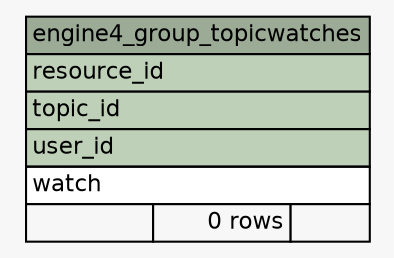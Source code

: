 // dot 2.38.0 on Windows 10 10.0
// SchemaSpy rev 590
digraph "engine4_group_topicwatches" {
  graph [
    rankdir="RL"
    bgcolor="#f7f7f7"
    nodesep="0.18"
    ranksep="0.46"
    fontname="Helvetica"
    fontsize="11"
  ];
  node [
    fontname="Helvetica"
    fontsize="11"
    shape="plaintext"
  ];
  edge [
    arrowsize="0.8"
  ];
  "engine4_group_topicwatches" [
    label=<
    <TABLE BORDER="0" CELLBORDER="1" CELLSPACING="0" BGCOLOR="#ffffff">
      <TR><TD COLSPAN="3" BGCOLOR="#9bab96" ALIGN="CENTER">engine4_group_topicwatches</TD></TR>
      <TR><TD PORT="resource_id" COLSPAN="3" BGCOLOR="#bed1b8" ALIGN="LEFT">resource_id</TD></TR>
      <TR><TD PORT="topic_id" COLSPAN="3" BGCOLOR="#bed1b8" ALIGN="LEFT">topic_id</TD></TR>
      <TR><TD PORT="user_id" COLSPAN="3" BGCOLOR="#bed1b8" ALIGN="LEFT">user_id</TD></TR>
      <TR><TD PORT="watch" COLSPAN="3" ALIGN="LEFT">watch</TD></TR>
      <TR><TD ALIGN="LEFT" BGCOLOR="#f7f7f7">  </TD><TD ALIGN="RIGHT" BGCOLOR="#f7f7f7">0 rows</TD><TD ALIGN="RIGHT" BGCOLOR="#f7f7f7">  </TD></TR>
    </TABLE>>
    URL="tables/engine4_group_topicwatches.html"
    tooltip="engine4_group_topicwatches"
  ];
}
